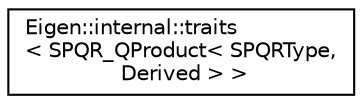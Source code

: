 digraph "Graphical Class Hierarchy"
{
  edge [fontname="Helvetica",fontsize="10",labelfontname="Helvetica",labelfontsize="10"];
  node [fontname="Helvetica",fontsize="10",shape=record];
  rankdir="LR";
  Node1 [label="Eigen::internal::traits\l\< SPQR_QProduct\< SPQRType,\l Derived \> \>",height=0.2,width=0.4,color="black", fillcolor="white", style="filled",URL="$struct_eigen_1_1internal_1_1traits_3_01_s_p_q_r___q_product_3_01_s_p_q_r_type_00_01_derived_01_4_01_4.html"];
}
